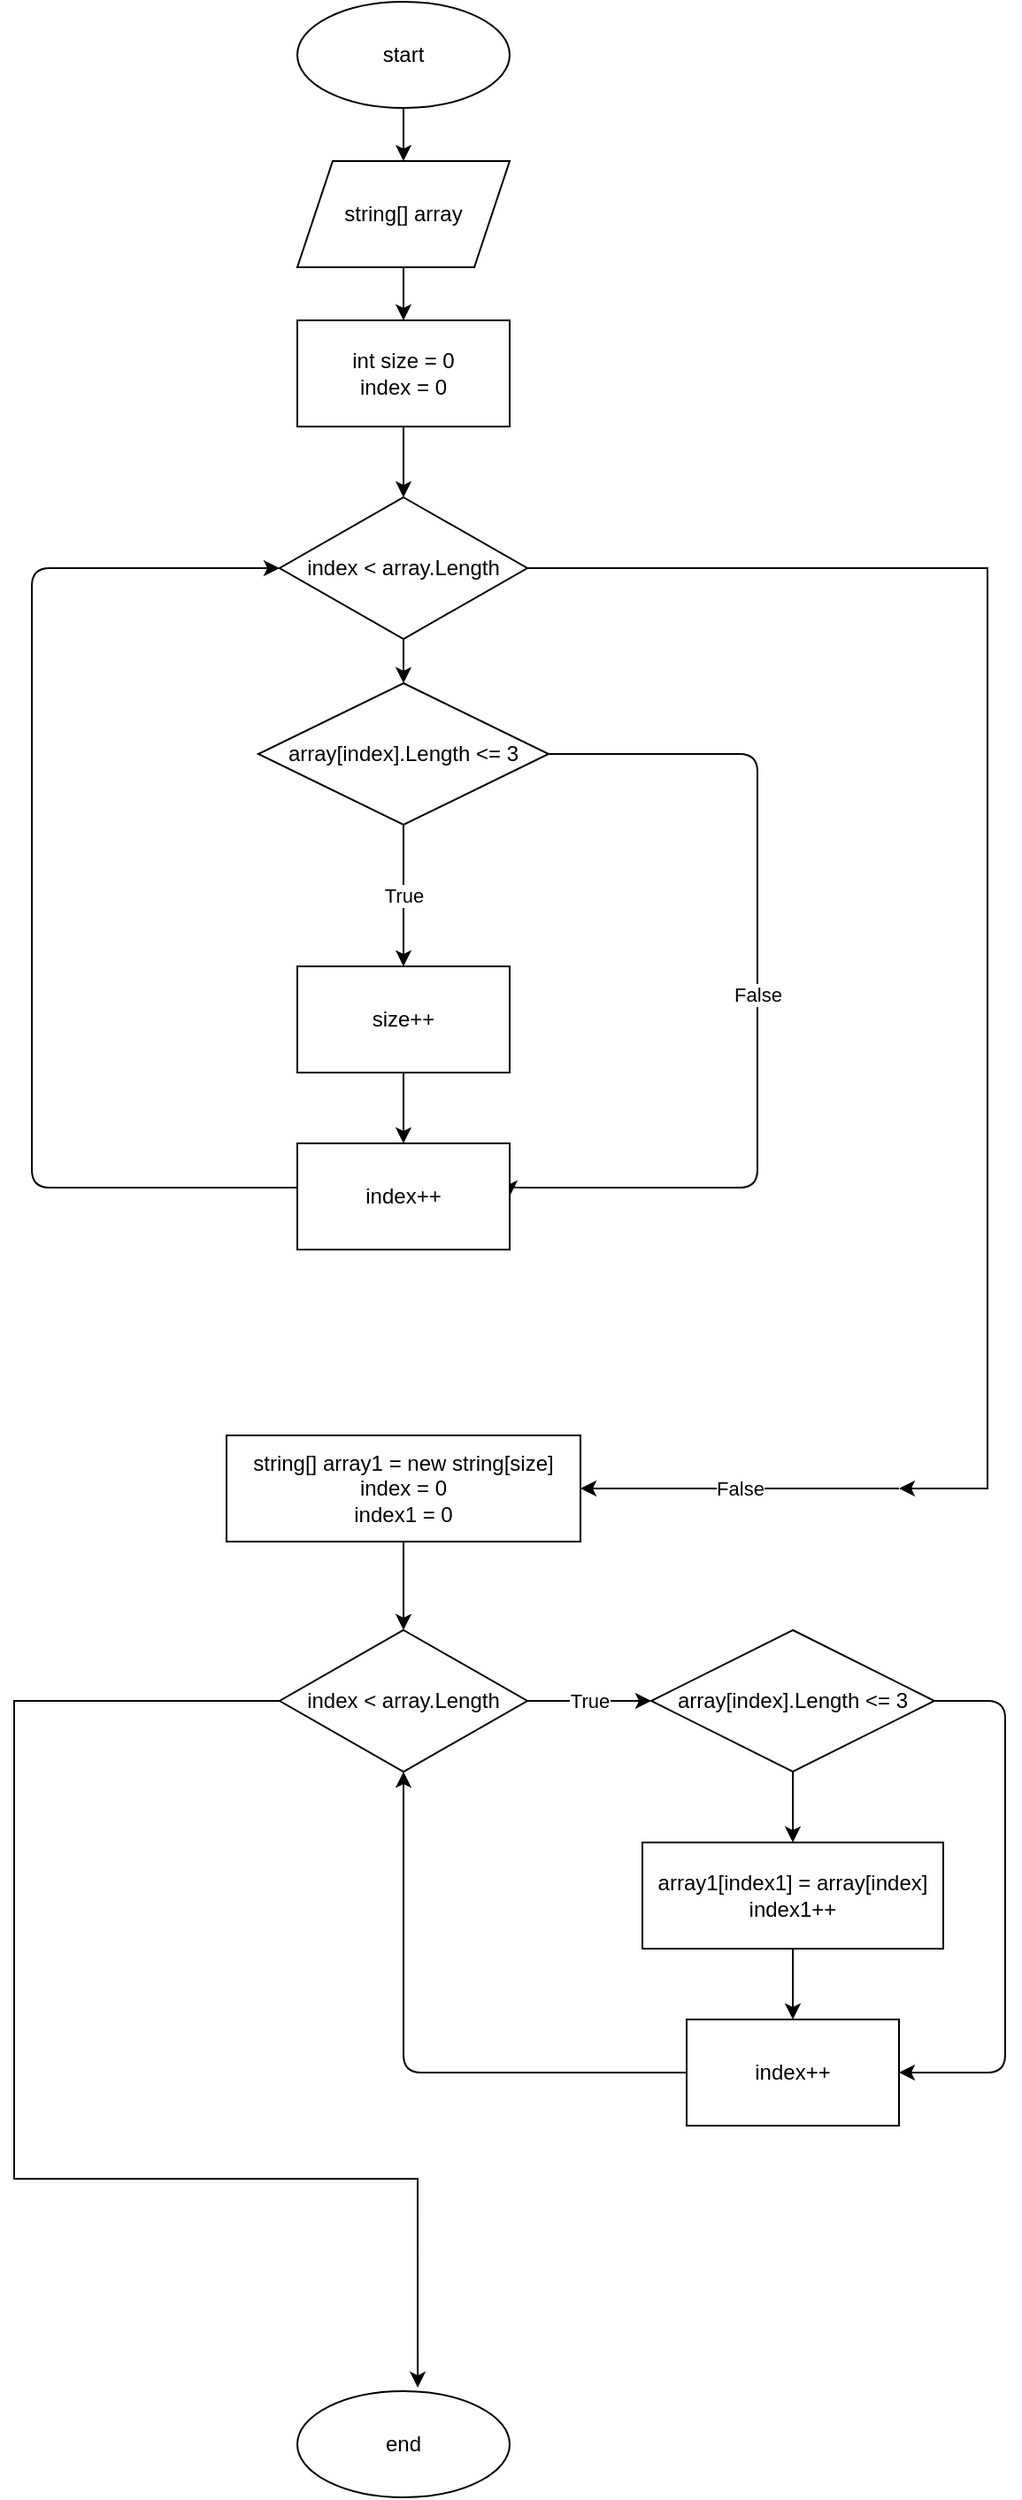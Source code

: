 <mxfile version="20.7.4" type="device"><diagram id="ey0_ipAp_FrKFfMmNH-w" name="Страница 1"><mxGraphModel dx="1434" dy="791" grid="1" gridSize="10" guides="1" tooltips="1" connect="1" arrows="1" fold="1" page="1" pageScale="1" pageWidth="1654" pageHeight="2336" math="0" shadow="0"><root><mxCell id="0"/><mxCell id="1" parent="0"/><mxCell id="zIKrbZ2eX_scYGmSkbAZ-364" style="edgeStyle=none;html=1;" parent="1" source="zIKrbZ2eX_scYGmSkbAZ-365" target="zIKrbZ2eX_scYGmSkbAZ-367" edge="1"><mxGeometry relative="1" as="geometry"/></mxCell><mxCell id="zIKrbZ2eX_scYGmSkbAZ-365" value="start" style="ellipse;whiteSpace=wrap;html=1;" parent="1" vertex="1"><mxGeometry x="220" y="10" width="120" height="60" as="geometry"/></mxCell><mxCell id="zIKrbZ2eX_scYGmSkbAZ-366" value="" style="edgeStyle=none;html=1;" parent="1" source="zIKrbZ2eX_scYGmSkbAZ-367" target="zIKrbZ2eX_scYGmSkbAZ-369" edge="1"><mxGeometry relative="1" as="geometry"/></mxCell><mxCell id="zIKrbZ2eX_scYGmSkbAZ-367" value="string[] array&lt;br&gt;" style="shape=parallelogram;perimeter=parallelogramPerimeter;whiteSpace=wrap;html=1;fixedSize=1;" parent="1" vertex="1"><mxGeometry x="220" y="100" width="120" height="60" as="geometry"/></mxCell><mxCell id="zIKrbZ2eX_scYGmSkbAZ-368" value="" style="edgeStyle=none;html=1;" parent="1" source="zIKrbZ2eX_scYGmSkbAZ-369" target="zIKrbZ2eX_scYGmSkbAZ-372" edge="1"><mxGeometry relative="1" as="geometry"/></mxCell><mxCell id="zIKrbZ2eX_scYGmSkbAZ-369" value="int size = 0&lt;br&gt;index = 0" style="whiteSpace=wrap;html=1;" parent="1" vertex="1"><mxGeometry x="220" y="190" width="120" height="60" as="geometry"/></mxCell><mxCell id="zIKrbZ2eX_scYGmSkbAZ-371" value="False" style="edgeStyle=none;html=1;exitX=0;exitY=0.5;exitDx=0;exitDy=0;entryX=1;entryY=0.5;entryDx=0;entryDy=0;" parent="1" target="zIKrbZ2eX_scYGmSkbAZ-381" edge="1"><mxGeometry relative="1" as="geometry"><mxPoint x="560" y="850" as="sourcePoint"/></mxGeometry></mxCell><mxCell id="M6G49xGhp7k7OgmTM3-j-1" style="edgeStyle=orthogonalEdgeStyle;rounded=0;orthogonalLoop=1;jettySize=auto;html=1;exitX=0.5;exitY=1;exitDx=0;exitDy=0;entryX=0.5;entryY=0;entryDx=0;entryDy=0;" edge="1" parent="1" source="zIKrbZ2eX_scYGmSkbAZ-372" target="zIKrbZ2eX_scYGmSkbAZ-375"><mxGeometry relative="1" as="geometry"/></mxCell><mxCell id="M6G49xGhp7k7OgmTM3-j-2" style="edgeStyle=orthogonalEdgeStyle;rounded=0;orthogonalLoop=1;jettySize=auto;html=1;exitX=1;exitY=0.5;exitDx=0;exitDy=0;" edge="1" parent="1" source="zIKrbZ2eX_scYGmSkbAZ-372"><mxGeometry relative="1" as="geometry"><mxPoint x="560" y="850" as="targetPoint"/><Array as="points"><mxPoint x="610" y="330"/><mxPoint x="610" y="850"/></Array></mxGeometry></mxCell><mxCell id="zIKrbZ2eX_scYGmSkbAZ-372" value="index &amp;lt; array.Length" style="rhombus;whiteSpace=wrap;html=1;" parent="1" vertex="1"><mxGeometry x="210" y="290" width="140" height="80" as="geometry"/></mxCell><mxCell id="zIKrbZ2eX_scYGmSkbAZ-373" value="True" style="edgeStyle=none;html=1;" parent="1" source="zIKrbZ2eX_scYGmSkbAZ-375" target="zIKrbZ2eX_scYGmSkbAZ-377" edge="1"><mxGeometry relative="1" as="geometry"/></mxCell><mxCell id="zIKrbZ2eX_scYGmSkbAZ-374" value="False" style="edgeStyle=orthogonalEdgeStyle;html=1;entryX=1;entryY=0.5;entryDx=0;entryDy=0;exitX=1;exitY=0.5;exitDx=0;exitDy=0;" parent="1" source="zIKrbZ2eX_scYGmSkbAZ-375" target="zIKrbZ2eX_scYGmSkbAZ-379" edge="1"><mxGeometry relative="1" as="geometry"><Array as="points"><mxPoint x="480" y="435"/><mxPoint x="480" y="680"/><mxPoint x="340" y="680"/></Array></mxGeometry></mxCell><mxCell id="zIKrbZ2eX_scYGmSkbAZ-375" value="array[index].Length &amp;lt;= 3" style="rhombus;whiteSpace=wrap;html=1;" parent="1" vertex="1"><mxGeometry x="198" y="395" width="164" height="80" as="geometry"/></mxCell><mxCell id="zIKrbZ2eX_scYGmSkbAZ-376" style="edgeStyle=none;html=1;entryX=0.5;entryY=0;entryDx=0;entryDy=0;" parent="1" source="zIKrbZ2eX_scYGmSkbAZ-377" target="zIKrbZ2eX_scYGmSkbAZ-379" edge="1"><mxGeometry relative="1" as="geometry"><mxPoint x="268" y="655" as="targetPoint"/></mxGeometry></mxCell><mxCell id="zIKrbZ2eX_scYGmSkbAZ-377" value="size++" style="whiteSpace=wrap;html=1;" parent="1" vertex="1"><mxGeometry x="220" y="555" width="120" height="60" as="geometry"/></mxCell><mxCell id="zIKrbZ2eX_scYGmSkbAZ-378" style="edgeStyle=orthogonalEdgeStyle;html=1;entryX=0;entryY=0.5;entryDx=0;entryDy=0;" parent="1" target="zIKrbZ2eX_scYGmSkbAZ-372" edge="1"><mxGeometry relative="1" as="geometry"><Array as="points"><mxPoint x="70" y="680"/><mxPoint x="70" y="330"/></Array><mxPoint x="240" y="680" as="sourcePoint"/></mxGeometry></mxCell><mxCell id="zIKrbZ2eX_scYGmSkbAZ-379" value="index++" style="whiteSpace=wrap;html=1;" parent="1" vertex="1"><mxGeometry x="220" y="655" width="120" height="60" as="geometry"/></mxCell><mxCell id="zIKrbZ2eX_scYGmSkbAZ-380" style="edgeStyle=none;html=1;exitX=0.5;exitY=1;exitDx=0;exitDy=0;entryX=0.5;entryY=0;entryDx=0;entryDy=0;" parent="1" source="zIKrbZ2eX_scYGmSkbAZ-381" target="zIKrbZ2eX_scYGmSkbAZ-384" edge="1"><mxGeometry relative="1" as="geometry"/></mxCell><mxCell id="zIKrbZ2eX_scYGmSkbAZ-381" value="string[] array1 = new string[size]&lt;br&gt;index = 0&lt;br&gt;index1 = 0" style="whiteSpace=wrap;html=1;" parent="1" vertex="1"><mxGeometry x="180" y="820" width="200" height="60" as="geometry"/></mxCell><mxCell id="zIKrbZ2eX_scYGmSkbAZ-382" value="True" style="edgeStyle=none;html=1;entryX=0;entryY=0.5;entryDx=0;entryDy=0;" parent="1" source="zIKrbZ2eX_scYGmSkbAZ-384" target="zIKrbZ2eX_scYGmSkbAZ-387" edge="1"><mxGeometry relative="1" as="geometry"/></mxCell><mxCell id="M6G49xGhp7k7OgmTM3-j-3" style="edgeStyle=orthogonalEdgeStyle;rounded=0;orthogonalLoop=1;jettySize=auto;html=1;exitX=0;exitY=0.5;exitDx=0;exitDy=0;entryX=0.567;entryY=-0.033;entryDx=0;entryDy=0;entryPerimeter=0;" edge="1" parent="1" source="zIKrbZ2eX_scYGmSkbAZ-384" target="zIKrbZ2eX_scYGmSkbAZ-392"><mxGeometry relative="1" as="geometry"><mxPoint x="280" y="1240" as="targetPoint"/><Array as="points"><mxPoint x="60" y="970"/><mxPoint x="60" y="1240"/><mxPoint x="288" y="1240"/></Array></mxGeometry></mxCell><mxCell id="zIKrbZ2eX_scYGmSkbAZ-384" value="index &amp;lt; array.Length" style="rhombus;whiteSpace=wrap;html=1;" parent="1" vertex="1"><mxGeometry x="210" y="930" width="140" height="80" as="geometry"/></mxCell><mxCell id="zIKrbZ2eX_scYGmSkbAZ-385" style="edgeStyle=none;html=1;entryX=0.5;entryY=0;entryDx=0;entryDy=0;" parent="1" source="zIKrbZ2eX_scYGmSkbAZ-387" target="zIKrbZ2eX_scYGmSkbAZ-389" edge="1"><mxGeometry relative="1" as="geometry"/></mxCell><mxCell id="zIKrbZ2eX_scYGmSkbAZ-386" style="edgeStyle=none;html=1;entryX=1;entryY=0.5;entryDx=0;entryDy=0;exitX=1;exitY=0.5;exitDx=0;exitDy=0;" parent="1" source="zIKrbZ2eX_scYGmSkbAZ-387" target="zIKrbZ2eX_scYGmSkbAZ-391" edge="1"><mxGeometry relative="1" as="geometry"><Array as="points"><mxPoint x="620" y="970"/><mxPoint x="620" y="1080"/><mxPoint x="620" y="1180"/></Array></mxGeometry></mxCell><mxCell id="zIKrbZ2eX_scYGmSkbAZ-387" value="array[index].Length &amp;lt;= 3" style="rhombus;whiteSpace=wrap;html=1;" parent="1" vertex="1"><mxGeometry x="420" y="930" width="160" height="80" as="geometry"/></mxCell><mxCell id="zIKrbZ2eX_scYGmSkbAZ-388" style="edgeStyle=none;html=1;entryX=0.5;entryY=0;entryDx=0;entryDy=0;" parent="1" source="zIKrbZ2eX_scYGmSkbAZ-389" target="zIKrbZ2eX_scYGmSkbAZ-391" edge="1"><mxGeometry relative="1" as="geometry"/></mxCell><mxCell id="zIKrbZ2eX_scYGmSkbAZ-389" value="array1[index1] = array[index]&lt;br&gt;index1++" style="whiteSpace=wrap;html=1;" parent="1" vertex="1"><mxGeometry x="415" y="1050" width="170" height="60" as="geometry"/></mxCell><mxCell id="zIKrbZ2eX_scYGmSkbAZ-390" style="edgeStyle=none;html=1;entryX=0.5;entryY=1;entryDx=0;entryDy=0;" parent="1" source="zIKrbZ2eX_scYGmSkbAZ-391" target="zIKrbZ2eX_scYGmSkbAZ-384" edge="1"><mxGeometry relative="1" as="geometry"><mxPoint x="280" y="1180" as="targetPoint"/><Array as="points"><mxPoint x="280" y="1180"/></Array></mxGeometry></mxCell><mxCell id="zIKrbZ2eX_scYGmSkbAZ-391" value="index++" style="whiteSpace=wrap;html=1;" parent="1" vertex="1"><mxGeometry x="440" y="1150" width="120" height="60" as="geometry"/></mxCell><mxCell id="zIKrbZ2eX_scYGmSkbAZ-392" value="end" style="ellipse;whiteSpace=wrap;html=1;" parent="1" vertex="1"><mxGeometry x="220" y="1360" width="120" height="60" as="geometry"/></mxCell></root></mxGraphModel></diagram></mxfile>